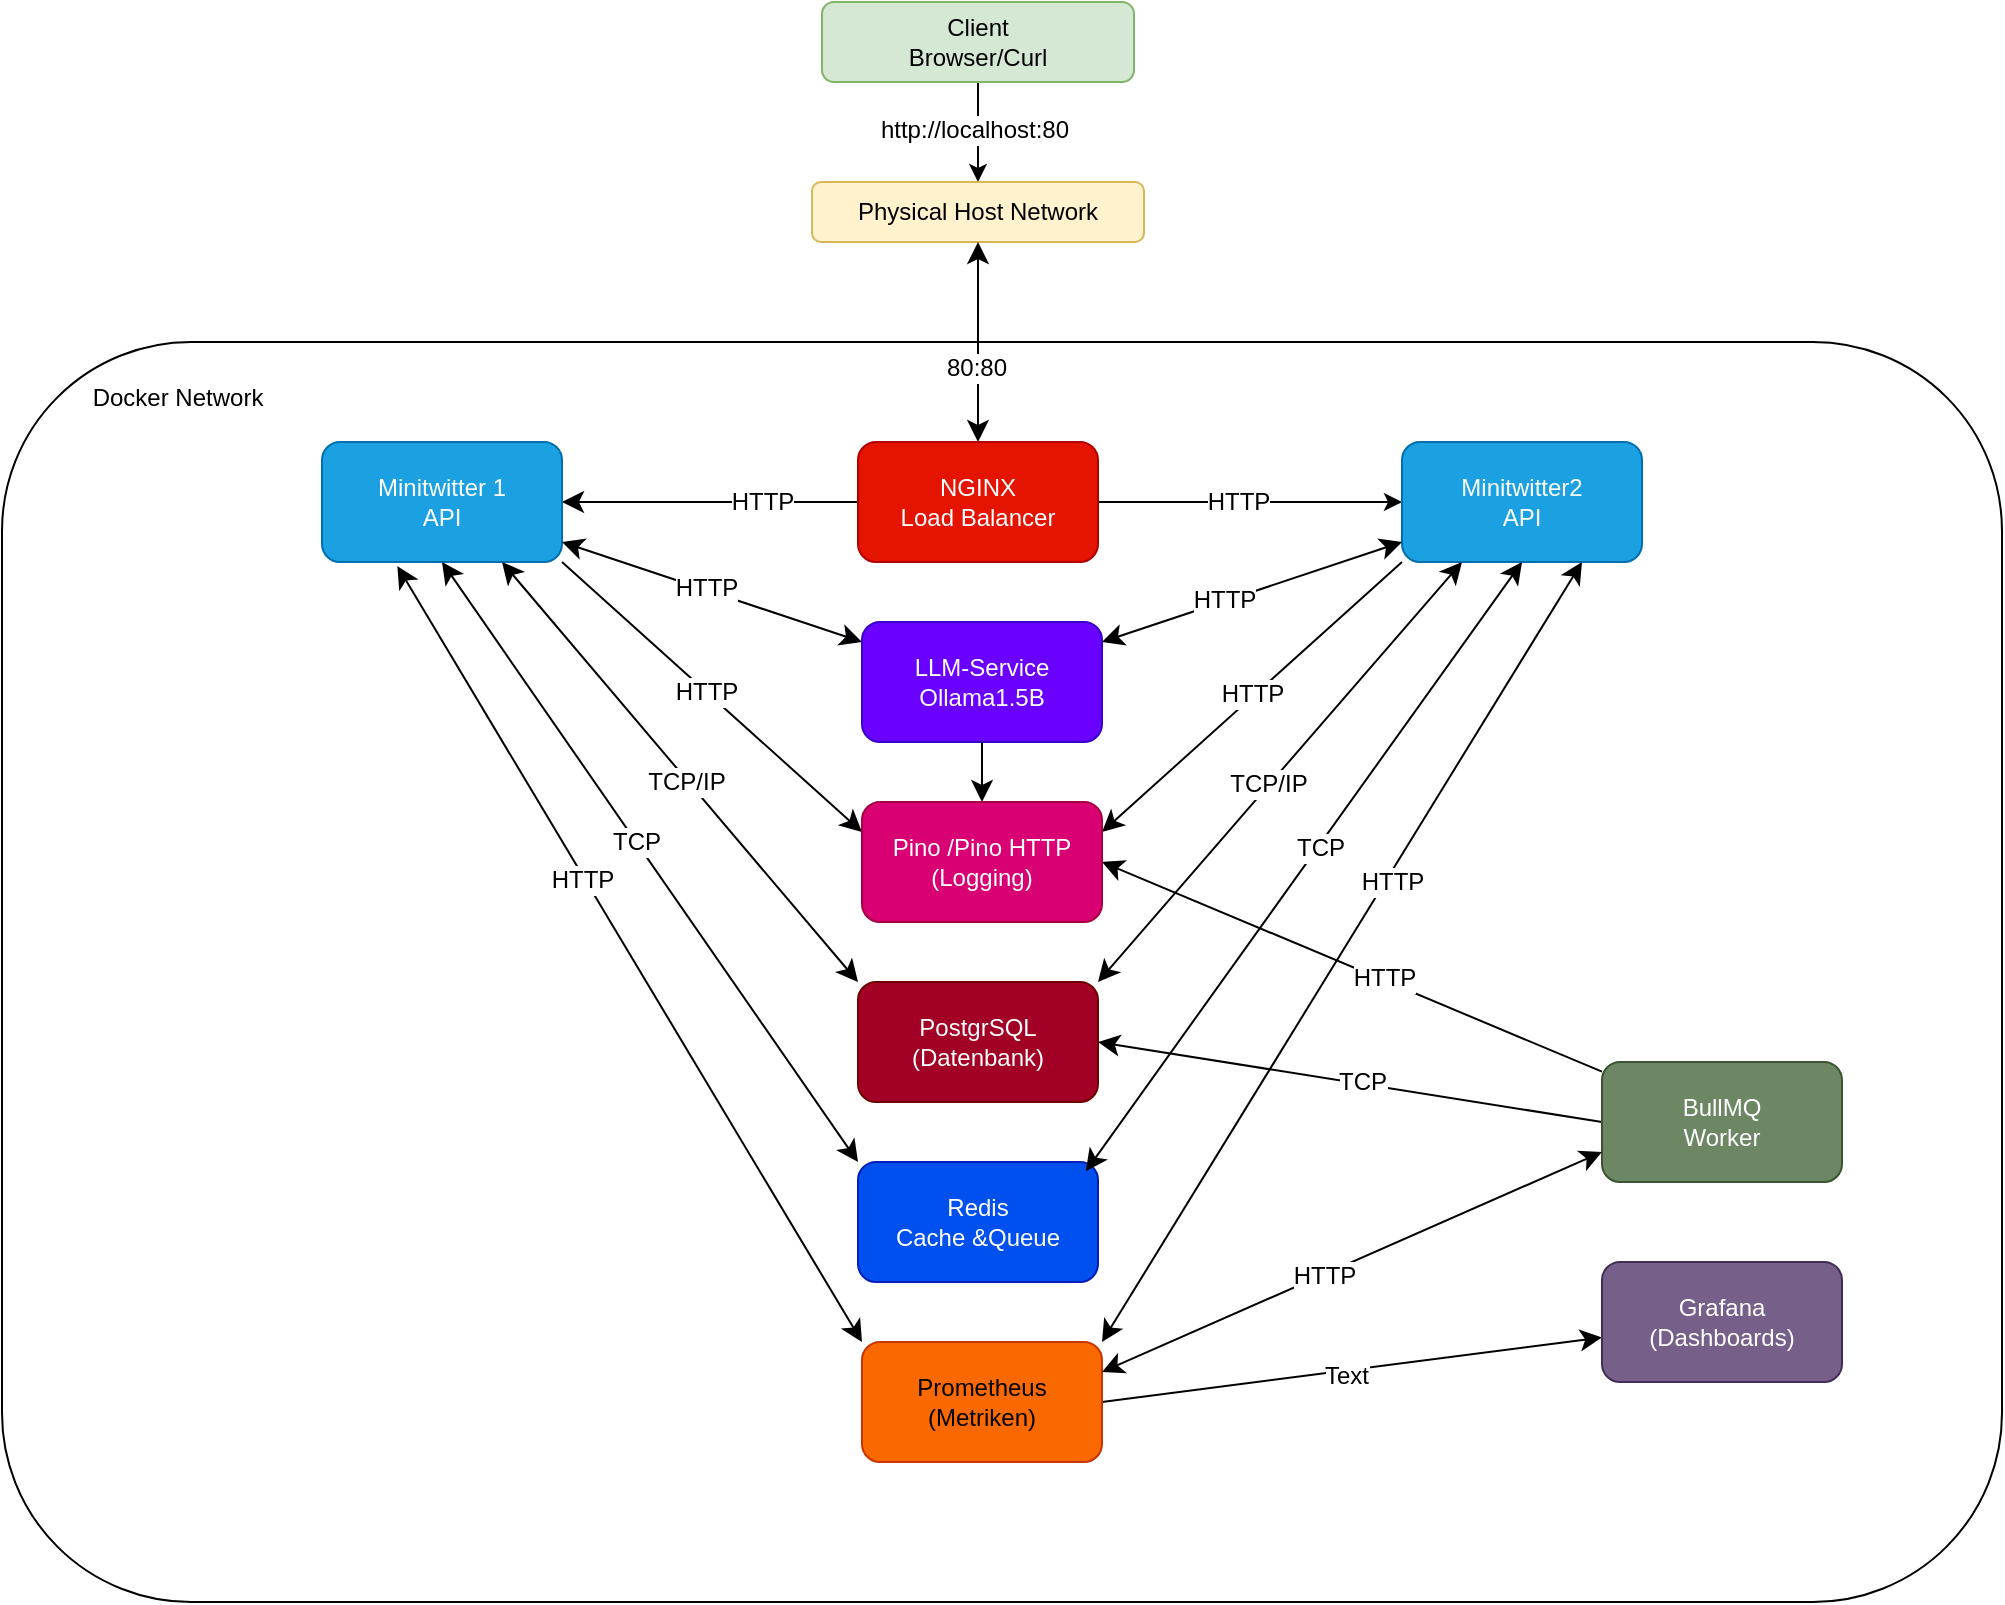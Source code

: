 <mxfile version="26.1.1">
  <diagram name="Seite-1" id="1LR6hy9Yagn1V_z_DEYL">
    <mxGraphModel dx="2842" dy="664" grid="1" gridSize="10" guides="1" tooltips="1" connect="1" arrows="1" fold="1" page="1" pageScale="1" pageWidth="827" pageHeight="1169" math="0" shadow="0">
      <root>
        <mxCell id="0" />
        <mxCell id="1" parent="0" />
        <mxCell id="x58m1gPnZD0ombqf3Mhe-48" value="&amp;nbsp; &amp;nbsp; &amp;nbsp; &amp;nbsp; &amp;nbsp; &amp;nbsp; &amp;nbsp; &amp;nbsp; &amp;nbsp; &amp;nbsp; &amp;nbsp;&amp;nbsp;&lt;div&gt;&amp;nbsp; &amp;nbsp; &amp;nbsp; &amp;nbsp; &amp;nbsp; &amp;nbsp; &amp;nbsp;Docker Network&lt;/div&gt;" style="rounded=1;whiteSpace=wrap;html=1;verticalAlign=top;align=left;" parent="1" vertex="1">
          <mxGeometry x="-1000" y="210" width="1000" height="630" as="geometry" />
        </mxCell>
        <mxCell id="x58m1gPnZD0ombqf3Mhe-16" style="edgeStyle=orthogonalEdgeStyle;rounded=0;orthogonalLoop=1;jettySize=auto;html=1;exitX=0.5;exitY=1;exitDx=0;exitDy=0;" parent="1" source="x58m1gPnZD0ombqf3Mhe-14" target="x58m1gPnZD0ombqf3Mhe-15" edge="1">
          <mxGeometry relative="1" as="geometry" />
        </mxCell>
        <mxCell id="tbwMI4v-mFkp3XjZrlkX-10" value="http://localhost:80" style="edgeLabel;html=1;align=center;verticalAlign=middle;resizable=0;points=[];fontSize=12;" vertex="1" connectable="0" parent="x58m1gPnZD0ombqf3Mhe-16">
          <mxGeometry x="-0.047" y="-2" relative="1" as="geometry">
            <mxPoint as="offset" />
          </mxGeometry>
        </mxCell>
        <mxCell id="x58m1gPnZD0ombqf3Mhe-14" value="Client&lt;div&gt;Browser/Curl&lt;/div&gt;" style="rounded=1;whiteSpace=wrap;html=1;fillColor=#d5e8d4;strokeColor=#82b366;" parent="1" vertex="1">
          <mxGeometry x="-590" y="40" width="156" height="40" as="geometry" />
        </mxCell>
        <mxCell id="x58m1gPnZD0ombqf3Mhe-15" value="Physical Host Network" style="rounded=1;whiteSpace=wrap;html=1;fillColor=#fff2cc;strokeColor=#d6b656;" parent="1" vertex="1">
          <mxGeometry x="-595" y="130" width="166" height="30" as="geometry" />
        </mxCell>
        <mxCell id="x58m1gPnZD0ombqf3Mhe-30" style="edgeStyle=orthogonalEdgeStyle;rounded=0;orthogonalLoop=1;jettySize=auto;html=1;exitX=1;exitY=0.5;exitDx=0;exitDy=0;" parent="1" source="x58m1gPnZD0ombqf3Mhe-17" target="x58m1gPnZD0ombqf3Mhe-19" edge="1">
          <mxGeometry relative="1" as="geometry" />
        </mxCell>
        <mxCell id="tbwMI4v-mFkp3XjZrlkX-20" value="HTTP" style="edgeLabel;html=1;align=center;verticalAlign=middle;resizable=0;points=[];fontSize=12;" vertex="1" connectable="0" parent="x58m1gPnZD0ombqf3Mhe-30">
          <mxGeometry x="-0.085" relative="1" as="geometry">
            <mxPoint as="offset" />
          </mxGeometry>
        </mxCell>
        <mxCell id="tbwMI4v-mFkp3XjZrlkX-16" style="edgeStyle=none;curved=1;rounded=0;orthogonalLoop=1;jettySize=auto;html=1;exitX=0;exitY=0.5;exitDx=0;exitDy=0;fontSize=12;startSize=8;endSize=8;" edge="1" parent="1" source="x58m1gPnZD0ombqf3Mhe-17" target="x58m1gPnZD0ombqf3Mhe-18">
          <mxGeometry relative="1" as="geometry" />
        </mxCell>
        <mxCell id="tbwMI4v-mFkp3XjZrlkX-19" value="HTTP" style="edgeLabel;html=1;align=center;verticalAlign=middle;resizable=0;points=[];fontSize=12;" vertex="1" connectable="0" parent="tbwMI4v-mFkp3XjZrlkX-16">
          <mxGeometry x="-0.347" relative="1" as="geometry">
            <mxPoint as="offset" />
          </mxGeometry>
        </mxCell>
        <mxCell id="x58m1gPnZD0ombqf3Mhe-17" value="NGINX&lt;div&gt;Load Balancer&lt;/div&gt;" style="rounded=1;whiteSpace=wrap;html=1;fillColor=#e51400;strokeColor=#B20000;fontColor=#ffffff;" parent="1" vertex="1">
          <mxGeometry x="-572" y="260" width="120" height="60" as="geometry" />
        </mxCell>
        <mxCell id="x58m1gPnZD0ombqf3Mhe-18" value="Minitwitter 1&lt;br&gt;API" style="rounded=1;whiteSpace=wrap;html=1;fillColor=#1ba1e2;strokeColor=#006EAF;fontColor=#ffffff;" parent="1" vertex="1">
          <mxGeometry x="-840" y="260" width="120" height="60" as="geometry" />
        </mxCell>
        <mxCell id="x58m1gPnZD0ombqf3Mhe-19" value="Minitwitter2&lt;br&gt;API" style="rounded=1;whiteSpace=wrap;html=1;fillColor=#1ba1e2;strokeColor=#006EAF;fontColor=#ffffff;" parent="1" vertex="1">
          <mxGeometry x="-300" y="260" width="120" height="60" as="geometry" />
        </mxCell>
        <mxCell id="tbwMI4v-mFkp3XjZrlkX-49" style="edgeStyle=none;curved=1;rounded=0;orthogonalLoop=1;jettySize=auto;html=1;exitX=1;exitY=0.5;exitDx=0;exitDy=0;entryX=0;entryY=0.5;entryDx=0;entryDy=0;fontSize=12;startSize=8;endSize=8;strokeColor=none;" edge="1" parent="1" source="x58m1gPnZD0ombqf3Mhe-20" target="x58m1gPnZD0ombqf3Mhe-24">
          <mxGeometry relative="1" as="geometry" />
        </mxCell>
        <mxCell id="x58m1gPnZD0ombqf3Mhe-20" value="LLM-Service&lt;div&gt;Ollama1.5B&lt;/div&gt;" style="rounded=1;whiteSpace=wrap;html=1;fillColor=#6a00ff;strokeColor=#3700CC;fontColor=#ffffff;" parent="1" vertex="1">
          <mxGeometry x="-570" y="350" width="120" height="60" as="geometry" />
        </mxCell>
        <mxCell id="x58m1gPnZD0ombqf3Mhe-21" value="Redis&lt;div&gt;Cache &amp;amp;Queue&lt;/div&gt;" style="rounded=1;whiteSpace=wrap;html=1;fillColor=#0050ef;fontColor=#ffffff;strokeColor=#001DBC;" parent="1" vertex="1">
          <mxGeometry x="-572" y="620" width="120" height="60" as="geometry" />
        </mxCell>
        <mxCell id="tbwMI4v-mFkp3XjZrlkX-40" style="edgeStyle=none;curved=1;rounded=0;orthogonalLoop=1;jettySize=auto;html=1;exitX=1;exitY=0.5;exitDx=0;exitDy=0;fontSize=12;startSize=8;endSize=8;" edge="1" parent="1" source="x58m1gPnZD0ombqf3Mhe-22" target="x58m1gPnZD0ombqf3Mhe-23">
          <mxGeometry relative="1" as="geometry" />
        </mxCell>
        <mxCell id="tbwMI4v-mFkp3XjZrlkX-71" value="Text" style="edgeLabel;html=1;align=center;verticalAlign=middle;resizable=0;points=[];fontSize=12;" vertex="1" connectable="0" parent="tbwMI4v-mFkp3XjZrlkX-40">
          <mxGeometry x="-0.031" y="-2" relative="1" as="geometry">
            <mxPoint as="offset" />
          </mxGeometry>
        </mxCell>
        <mxCell id="x58m1gPnZD0ombqf3Mhe-22" value="Prometheus&lt;br&gt;(Metriken)" style="rounded=1;whiteSpace=wrap;html=1;fillColor=#fa6800;strokeColor=#C73500;fontColor=#000000;" parent="1" vertex="1">
          <mxGeometry x="-570" y="710" width="120" height="60" as="geometry" />
        </mxCell>
        <mxCell id="x58m1gPnZD0ombqf3Mhe-23" value="Grafana&lt;div&gt;(Dashboards)&lt;/div&gt;" style="rounded=1;whiteSpace=wrap;html=1;fillColor=#76608a;fontColor=#ffffff;strokeColor=#432D57;" parent="1" vertex="1">
          <mxGeometry x="-200" y="670" width="120" height="60" as="geometry" />
        </mxCell>
        <mxCell id="tbwMI4v-mFkp3XjZrlkX-47" style="edgeStyle=none;curved=1;rounded=0;orthogonalLoop=1;jettySize=auto;html=1;exitX=0;exitY=0.5;exitDx=0;exitDy=0;entryX=1;entryY=0.5;entryDx=0;entryDy=0;fontSize=12;startSize=8;endSize=8;strokeColor=none;" edge="1" parent="1" source="x58m1gPnZD0ombqf3Mhe-24" target="x58m1gPnZD0ombqf3Mhe-20">
          <mxGeometry relative="1" as="geometry" />
        </mxCell>
        <mxCell id="tbwMI4v-mFkp3XjZrlkX-54" style="edgeStyle=none;curved=1;rounded=0;orthogonalLoop=1;jettySize=auto;html=1;exitX=1;exitY=0.5;exitDx=0;exitDy=0;fontSize=12;startSize=8;endSize=8;startArrow=classic;startFill=1;endArrow=none;" edge="1" parent="1" source="x58m1gPnZD0ombqf3Mhe-24" target="x58m1gPnZD0ombqf3Mhe-26">
          <mxGeometry relative="1" as="geometry" />
        </mxCell>
        <mxCell id="tbwMI4v-mFkp3XjZrlkX-65" value="HTTP" style="edgeLabel;html=1;align=center;verticalAlign=middle;resizable=0;points=[];fontSize=12;" vertex="1" connectable="0" parent="tbwMI4v-mFkp3XjZrlkX-54">
          <mxGeometry x="0.12" y="1" relative="1" as="geometry">
            <mxPoint as="offset" />
          </mxGeometry>
        </mxCell>
        <mxCell id="tbwMI4v-mFkp3XjZrlkX-55" style="edgeStyle=none;curved=1;rounded=0;orthogonalLoop=1;jettySize=auto;html=1;entryX=0.5;entryY=1;entryDx=0;entryDy=0;fontSize=12;startSize=8;endSize=8;startArrow=classic;startFill=1;endArrow=none;" edge="1" parent="1" source="x58m1gPnZD0ombqf3Mhe-24" target="x58m1gPnZD0ombqf3Mhe-20">
          <mxGeometry relative="1" as="geometry" />
        </mxCell>
        <mxCell id="tbwMI4v-mFkp3XjZrlkX-57" style="edgeStyle=none;curved=1;rounded=0;orthogonalLoop=1;jettySize=auto;html=1;exitX=1;exitY=0.25;exitDx=0;exitDy=0;entryX=0;entryY=1;entryDx=0;entryDy=0;fontSize=12;startSize=8;endSize=8;startArrow=classic;startFill=1;endArrow=none;" edge="1" parent="1" source="x58m1gPnZD0ombqf3Mhe-24" target="x58m1gPnZD0ombqf3Mhe-19">
          <mxGeometry relative="1" as="geometry" />
        </mxCell>
        <mxCell id="tbwMI4v-mFkp3XjZrlkX-67" value="HTTP" style="edgeLabel;html=1;align=center;verticalAlign=middle;resizable=0;points=[];fontSize=12;" vertex="1" connectable="0" parent="tbwMI4v-mFkp3XjZrlkX-57">
          <mxGeometry x="0.013" y="2" relative="1" as="geometry">
            <mxPoint as="offset" />
          </mxGeometry>
        </mxCell>
        <mxCell id="tbwMI4v-mFkp3XjZrlkX-58" style="edgeStyle=none;curved=1;rounded=0;orthogonalLoop=1;jettySize=auto;html=1;exitX=0;exitY=0.25;exitDx=0;exitDy=0;entryX=1;entryY=1;entryDx=0;entryDy=0;fontSize=12;startSize=8;endSize=8;startArrow=classic;startFill=1;endArrow=none;" edge="1" parent="1" source="x58m1gPnZD0ombqf3Mhe-24" target="x58m1gPnZD0ombqf3Mhe-18">
          <mxGeometry relative="1" as="geometry" />
        </mxCell>
        <mxCell id="tbwMI4v-mFkp3XjZrlkX-66" value="HTTP" style="edgeLabel;html=1;align=center;verticalAlign=middle;resizable=0;points=[];fontSize=12;" vertex="1" connectable="0" parent="tbwMI4v-mFkp3XjZrlkX-58">
          <mxGeometry x="0.053" y="-1" relative="1" as="geometry">
            <mxPoint y="1" as="offset" />
          </mxGeometry>
        </mxCell>
        <mxCell id="x58m1gPnZD0ombqf3Mhe-24" value="Pino /Pino HTTP&lt;div&gt;(Logging)&lt;/div&gt;" style="rounded=1;whiteSpace=wrap;html=1;fillColor=#d80073;strokeColor=#A50040;fontColor=#ffffff;" parent="1" vertex="1">
          <mxGeometry x="-570" y="440" width="120" height="60" as="geometry" />
        </mxCell>
        <mxCell id="x58m1gPnZD0ombqf3Mhe-25" value="PostgrSQL&lt;br&gt;(Datenbank)" style="rounded=1;whiteSpace=wrap;html=1;fillColor=#a20025;fontColor=#ffffff;strokeColor=#6F0000;" parent="1" vertex="1">
          <mxGeometry x="-572" y="530" width="120" height="60" as="geometry" />
        </mxCell>
        <mxCell id="tbwMI4v-mFkp3XjZrlkX-44" style="edgeStyle=none;curved=1;rounded=0;orthogonalLoop=1;jettySize=auto;html=1;exitX=0;exitY=0.5;exitDx=0;exitDy=0;fontSize=12;startSize=8;endSize=8;entryX=1;entryY=0.5;entryDx=0;entryDy=0;" edge="1" parent="1" source="x58m1gPnZD0ombqf3Mhe-26" target="x58m1gPnZD0ombqf3Mhe-25">
          <mxGeometry relative="1" as="geometry" />
        </mxCell>
        <mxCell id="tbwMI4v-mFkp3XjZrlkX-64" value="TCP" style="edgeLabel;html=1;align=center;verticalAlign=middle;resizable=0;points=[];fontSize=12;" vertex="1" connectable="0" parent="tbwMI4v-mFkp3XjZrlkX-44">
          <mxGeometry x="-0.051" y="5" relative="1" as="geometry">
            <mxPoint y="-6" as="offset" />
          </mxGeometry>
        </mxCell>
        <mxCell id="x58m1gPnZD0ombqf3Mhe-26" value="BullMQ&lt;div&gt;Worker&lt;/div&gt;" style="rounded=1;whiteSpace=wrap;html=1;fillColor=#6d8764;fontColor=#ffffff;strokeColor=#3A5431;" parent="1" vertex="1">
          <mxGeometry x="-200" y="570" width="120" height="60" as="geometry" />
        </mxCell>
        <mxCell id="tbwMI4v-mFkp3XjZrlkX-17" value="" style="endArrow=classic;startArrow=classic;html=1;rounded=0;fontSize=12;startSize=8;endSize=8;curved=1;entryX=0.5;entryY=1;entryDx=0;entryDy=0;exitX=0.5;exitY=0;exitDx=0;exitDy=0;" edge="1" parent="1" source="x58m1gPnZD0ombqf3Mhe-17" target="x58m1gPnZD0ombqf3Mhe-15">
          <mxGeometry width="50" height="50" relative="1" as="geometry">
            <mxPoint x="-520" y="230" as="sourcePoint" />
            <mxPoint x="-470" y="180" as="targetPoint" />
          </mxGeometry>
        </mxCell>
        <mxCell id="tbwMI4v-mFkp3XjZrlkX-18" value="80:80" style="edgeLabel;html=1;align=center;verticalAlign=middle;resizable=0;points=[];fontSize=12;" vertex="1" connectable="0" parent="tbwMI4v-mFkp3XjZrlkX-17">
          <mxGeometry x="-0.253" y="1" relative="1" as="geometry">
            <mxPoint as="offset" />
          </mxGeometry>
        </mxCell>
        <mxCell id="tbwMI4v-mFkp3XjZrlkX-28" value="" style="endArrow=classic;startArrow=classic;html=1;rounded=0;fontSize=12;startSize=8;endSize=8;curved=1;" edge="1" parent="1" source="x58m1gPnZD0ombqf3Mhe-20" target="x58m1gPnZD0ombqf3Mhe-19">
          <mxGeometry width="50" height="50" relative="1" as="geometry">
            <mxPoint x="-452" y="400" as="sourcePoint" />
            <mxPoint x="-266.96" y="247.6" as="targetPoint" />
          </mxGeometry>
        </mxCell>
        <mxCell id="tbwMI4v-mFkp3XjZrlkX-60" value="HTTP" style="edgeLabel;html=1;align=center;verticalAlign=middle;resizable=0;points=[];fontSize=12;" vertex="1" connectable="0" parent="tbwMI4v-mFkp3XjZrlkX-28">
          <mxGeometry x="-0.189" y="1" relative="1" as="geometry">
            <mxPoint as="offset" />
          </mxGeometry>
        </mxCell>
        <mxCell id="tbwMI4v-mFkp3XjZrlkX-29" value="" style="endArrow=classic;startArrow=classic;html=1;rounded=0;fontSize=12;startSize=8;endSize=8;curved=1;exitX=0;exitY=0;exitDx=0;exitDy=0;entryX=0.75;entryY=1;entryDx=0;entryDy=0;" edge="1" parent="1" source="x58m1gPnZD0ombqf3Mhe-25" target="x58m1gPnZD0ombqf3Mhe-18">
          <mxGeometry width="50" height="50" relative="1" as="geometry">
            <mxPoint x="-572" y="474.01" as="sourcePoint" />
            <mxPoint x="-789.96" y="325.99" as="targetPoint" />
          </mxGeometry>
        </mxCell>
        <mxCell id="tbwMI4v-mFkp3XjZrlkX-41" value="TCP/IP" style="edgeLabel;html=1;align=center;verticalAlign=middle;resizable=0;points=[];fontSize=12;" vertex="1" connectable="0" parent="tbwMI4v-mFkp3XjZrlkX-29">
          <mxGeometry x="-0.041" y="1" relative="1" as="geometry">
            <mxPoint as="offset" />
          </mxGeometry>
        </mxCell>
        <mxCell id="tbwMI4v-mFkp3XjZrlkX-30" value="" style="endArrow=classic;startArrow=classic;html=1;rounded=0;fontSize=12;startSize=8;endSize=8;curved=1;entryX=1;entryY=0;entryDx=0;entryDy=0;" edge="1" parent="1" target="x58m1gPnZD0ombqf3Mhe-25">
          <mxGeometry width="50" height="50" relative="1" as="geometry">
            <mxPoint x="-270" y="320" as="sourcePoint" />
            <mxPoint x="-452" y="473.98" as="targetPoint" />
          </mxGeometry>
        </mxCell>
        <mxCell id="tbwMI4v-mFkp3XjZrlkX-42" value="TCP/IP" style="edgeLabel;html=1;align=center;verticalAlign=middle;resizable=0;points=[];fontSize=12;" vertex="1" connectable="0" parent="tbwMI4v-mFkp3XjZrlkX-30">
          <mxGeometry x="0.061" y="-1" relative="1" as="geometry">
            <mxPoint as="offset" />
          </mxGeometry>
        </mxCell>
        <mxCell id="tbwMI4v-mFkp3XjZrlkX-32" value="" style="endArrow=classic;startArrow=classic;html=1;rounded=0;fontSize=12;startSize=8;endSize=8;curved=1;" edge="1" parent="1" source="x58m1gPnZD0ombqf3Mhe-18" target="x58m1gPnZD0ombqf3Mhe-20">
          <mxGeometry width="50" height="50" relative="1" as="geometry">
            <mxPoint x="-670" y="400" as="sourcePoint" />
            <mxPoint x="-620" y="350" as="targetPoint" />
          </mxGeometry>
        </mxCell>
        <mxCell id="tbwMI4v-mFkp3XjZrlkX-59" value="HTTP" style="edgeLabel;html=1;align=center;verticalAlign=middle;resizable=0;points=[];fontSize=12;" vertex="1" connectable="0" parent="tbwMI4v-mFkp3XjZrlkX-32">
          <mxGeometry x="-0.054" y="1" relative="1" as="geometry">
            <mxPoint as="offset" />
          </mxGeometry>
        </mxCell>
        <mxCell id="tbwMI4v-mFkp3XjZrlkX-33" value="" style="endArrow=classic;startArrow=classic;html=1;rounded=0;fontSize=12;startSize=8;endSize=8;curved=1;exitX=0.5;exitY=1;exitDx=0;exitDy=0;entryX=0.949;entryY=0.078;entryDx=0;entryDy=0;entryPerimeter=0;" edge="1" parent="1" source="x58m1gPnZD0ombqf3Mhe-19" target="x58m1gPnZD0ombqf3Mhe-21">
          <mxGeometry width="50" height="50" relative="1" as="geometry">
            <mxPoint x="-540" y="450" as="sourcePoint" />
            <mxPoint x="-490" y="400" as="targetPoint" />
          </mxGeometry>
        </mxCell>
        <mxCell id="tbwMI4v-mFkp3XjZrlkX-63" value="TCP" style="edgeLabel;html=1;align=center;verticalAlign=middle;resizable=0;points=[];fontSize=12;" vertex="1" connectable="0" parent="tbwMI4v-mFkp3XjZrlkX-33">
          <mxGeometry x="-0.065" y="1" relative="1" as="geometry">
            <mxPoint as="offset" />
          </mxGeometry>
        </mxCell>
        <mxCell id="tbwMI4v-mFkp3XjZrlkX-34" value="" style="endArrow=classic;startArrow=classic;html=1;rounded=0;fontSize=12;startSize=8;endSize=8;curved=1;exitX=0;exitY=0;exitDx=0;exitDy=0;entryX=0.5;entryY=1;entryDx=0;entryDy=0;" edge="1" parent="1" source="x58m1gPnZD0ombqf3Mhe-21" target="x58m1gPnZD0ombqf3Mhe-18">
          <mxGeometry width="50" height="50" relative="1" as="geometry">
            <mxPoint x="-540" y="450" as="sourcePoint" />
            <mxPoint x="-490" y="400" as="targetPoint" />
          </mxGeometry>
        </mxCell>
        <mxCell id="tbwMI4v-mFkp3XjZrlkX-61" value="TCP" style="edgeLabel;html=1;align=center;verticalAlign=middle;resizable=0;points=[];fontSize=12;" vertex="1" connectable="0" parent="tbwMI4v-mFkp3XjZrlkX-34">
          <mxGeometry x="0.069" relative="1" as="geometry">
            <mxPoint as="offset" />
          </mxGeometry>
        </mxCell>
        <mxCell id="tbwMI4v-mFkp3XjZrlkX-35" value="" style="endArrow=classic;startArrow=classic;html=1;rounded=0;fontSize=12;startSize=8;endSize=8;curved=1;exitX=0;exitY=0;exitDx=0;exitDy=0;entryX=0.314;entryY=1.034;entryDx=0;entryDy=0;entryPerimeter=0;" edge="1" parent="1" source="x58m1gPnZD0ombqf3Mhe-22" target="x58m1gPnZD0ombqf3Mhe-18">
          <mxGeometry width="50" height="50" relative="1" as="geometry">
            <mxPoint x="-540" y="450" as="sourcePoint" />
            <mxPoint x="-490" y="400" as="targetPoint" />
          </mxGeometry>
        </mxCell>
        <mxCell id="tbwMI4v-mFkp3XjZrlkX-69" value="HTTP" style="edgeLabel;html=1;align=center;verticalAlign=middle;resizable=0;points=[];fontSize=12;" vertex="1" connectable="0" parent="tbwMI4v-mFkp3XjZrlkX-35">
          <mxGeometry x="0.197" y="1" relative="1" as="geometry">
            <mxPoint as="offset" />
          </mxGeometry>
        </mxCell>
        <mxCell id="tbwMI4v-mFkp3XjZrlkX-36" value="" style="endArrow=classic;startArrow=classic;html=1;rounded=0;fontSize=12;startSize=8;endSize=8;curved=1;exitX=1;exitY=0;exitDx=0;exitDy=0;entryX=0.75;entryY=1;entryDx=0;entryDy=0;" edge="1" parent="1" source="x58m1gPnZD0ombqf3Mhe-22" target="x58m1gPnZD0ombqf3Mhe-19">
          <mxGeometry width="50" height="50" relative="1" as="geometry">
            <mxPoint x="-540" y="450" as="sourcePoint" />
            <mxPoint x="-490" y="400" as="targetPoint" />
          </mxGeometry>
        </mxCell>
        <mxCell id="tbwMI4v-mFkp3XjZrlkX-68" value="HTTP" style="edgeLabel;html=1;align=center;verticalAlign=middle;resizable=0;points=[];fontSize=12;" vertex="1" connectable="0" parent="tbwMI4v-mFkp3XjZrlkX-36">
          <mxGeometry x="0.187" y="-2" relative="1" as="geometry">
            <mxPoint as="offset" />
          </mxGeometry>
        </mxCell>
        <mxCell id="tbwMI4v-mFkp3XjZrlkX-43" value="" style="endArrow=classic;startArrow=classic;html=1;rounded=0;fontSize=12;startSize=8;endSize=8;curved=1;exitX=1;exitY=0.25;exitDx=0;exitDy=0;entryX=0;entryY=0.75;entryDx=0;entryDy=0;" edge="1" parent="1" source="x58m1gPnZD0ombqf3Mhe-22" target="x58m1gPnZD0ombqf3Mhe-26">
          <mxGeometry width="50" height="50" relative="1" as="geometry">
            <mxPoint x="-452.0" y="685" as="sourcePoint" />
            <mxPoint x="-200" y="600" as="targetPoint" />
          </mxGeometry>
        </mxCell>
        <mxCell id="tbwMI4v-mFkp3XjZrlkX-70" value="HTTP" style="edgeLabel;html=1;align=center;verticalAlign=middle;resizable=0;points=[];fontSize=12;" vertex="1" connectable="0" parent="tbwMI4v-mFkp3XjZrlkX-43">
          <mxGeometry x="-0.115" relative="1" as="geometry">
            <mxPoint as="offset" />
          </mxGeometry>
        </mxCell>
      </root>
    </mxGraphModel>
  </diagram>
</mxfile>
